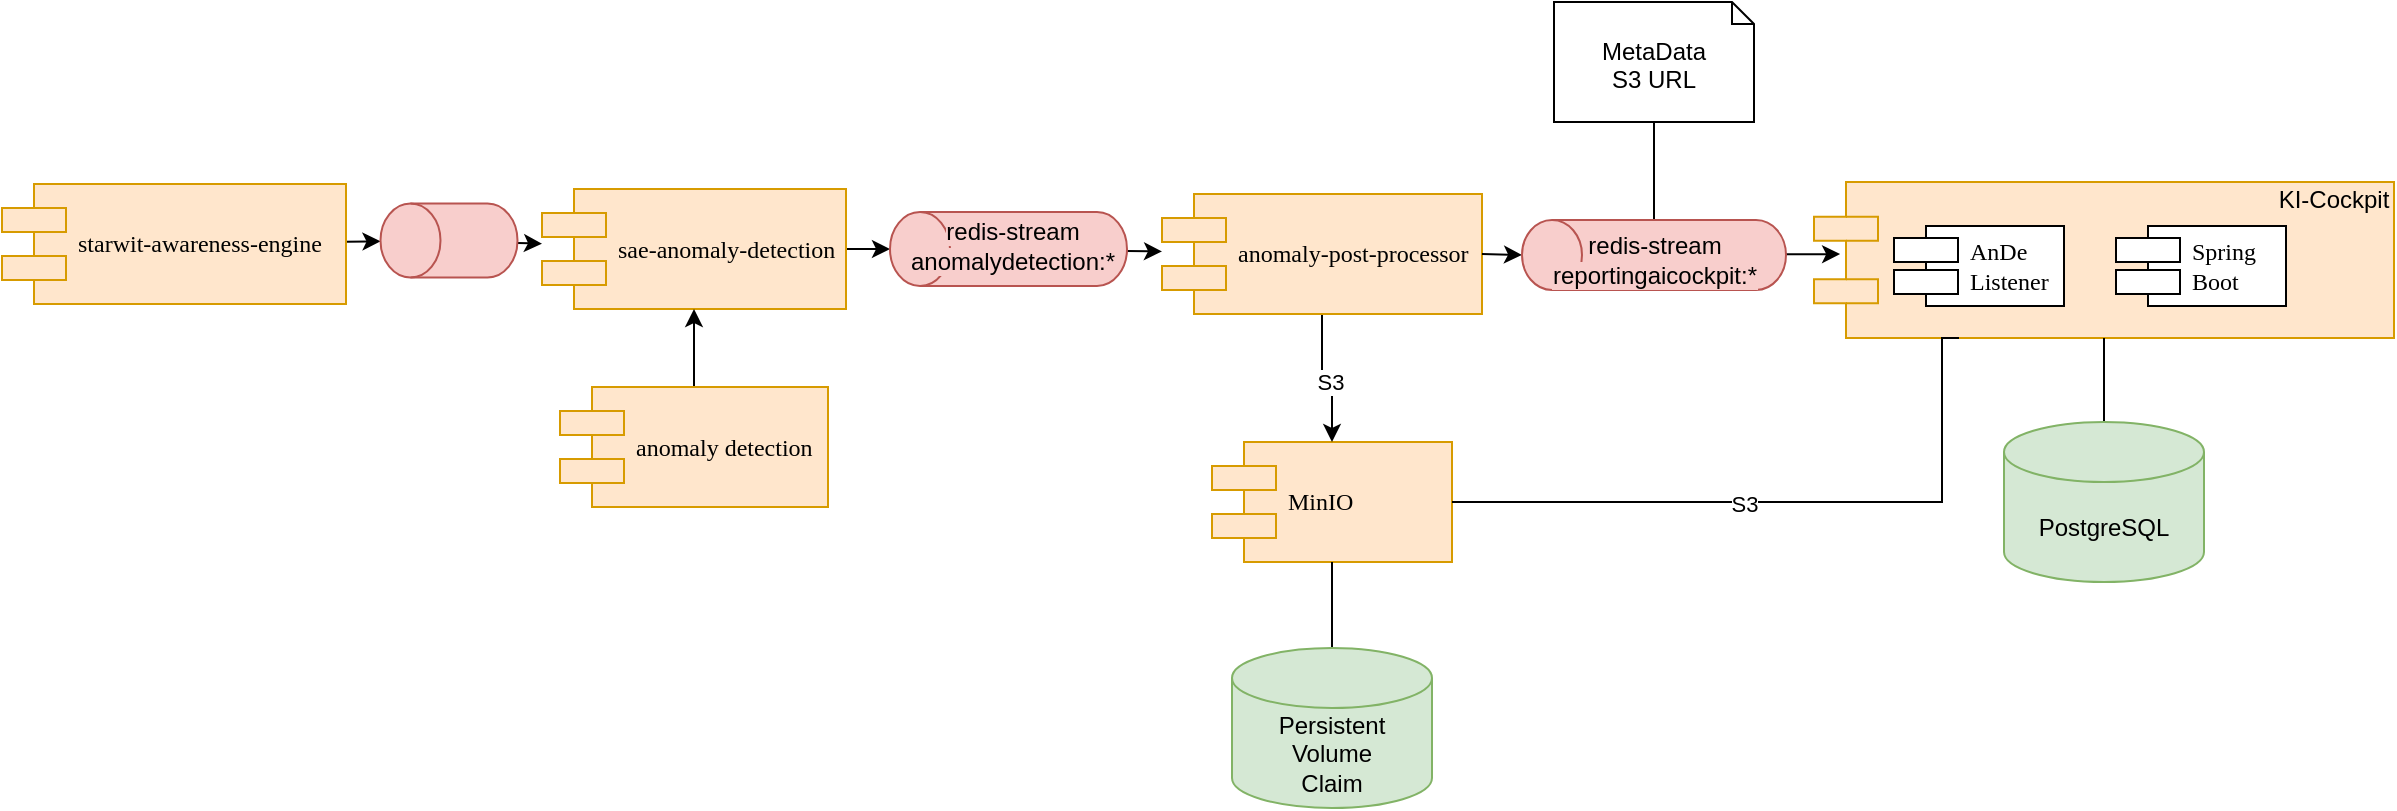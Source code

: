 <mxfile>
    <diagram name="draft" id="a3xRBjFOB7cAsyfC0EUM">
        <mxGraphModel dx="1318" dy="598" grid="1" gridSize="10" guides="1" tooltips="1" connect="1" arrows="1" fold="1" page="1" pageScale="1" pageWidth="1100" pageHeight="850" background="none" math="0" shadow="0">
            <root>
                <mxCell id="D_3S4Ifsa7l87r18UFxj-0"/>
                <mxCell id="D_3S4Ifsa7l87r18UFxj-1" parent="D_3S4Ifsa7l87r18UFxj-0"/>
                <mxCell id="D_3S4Ifsa7l87r18UFxj-2" value="" style="shape=component;align=left;spacingLeft=36;rounded=0;shadow=0;comic=0;labelBackgroundColor=none;strokeWidth=1;fontFamily=Verdana;fontSize=12;html=1;fillColor=#ffe6cc;strokeColor=#d79b00;" parent="D_3S4Ifsa7l87r18UFxj-1" vertex="1">
                    <mxGeometry x="936" y="440" width="290" height="78" as="geometry"/>
                </mxCell>
                <mxCell id="D_3S4Ifsa7l87r18UFxj-5" value="MinIO" style="shape=component;align=left;spacingLeft=36;rounded=0;shadow=0;comic=0;labelBackgroundColor=none;strokeWidth=1;fontFamily=Verdana;fontSize=12;html=1;fillColor=#ffe6cc;strokeColor=#d79b00;" parent="D_3S4Ifsa7l87r18UFxj-1" vertex="1">
                    <mxGeometry x="635" y="570" width="120" height="60" as="geometry"/>
                </mxCell>
                <mxCell id="D_3S4Ifsa7l87r18UFxj-6" value="" style="edgeStyle=orthogonalEdgeStyle;rounded=0;orthogonalLoop=1;jettySize=auto;html=1;" parent="D_3S4Ifsa7l87r18UFxj-1" source="D_3S4Ifsa7l87r18UFxj-10" target="D_3S4Ifsa7l87r18UFxj-5" edge="1">
                    <mxGeometry relative="1" as="geometry"/>
                </mxCell>
                <mxCell id="D_3S4Ifsa7l87r18UFxj-7" value="S3" style="edgeLabel;html=1;align=center;verticalAlign=middle;resizable=0;points=[];" parent="D_3S4Ifsa7l87r18UFxj-6" vertex="1" connectable="0">
                    <mxGeometry x="0.022" y="-2" relative="1" as="geometry">
                        <mxPoint as="offset"/>
                    </mxGeometry>
                </mxCell>
                <mxCell id="yyzwWI7Gfhoeo8dUbkyk-1" value="" style="edgeStyle=none;sketch=0;hachureGap=4;jiggle=2;curveFitting=1;html=1;fontFamily=Architects Daughter;fontSource=https%3A%2F%2Ffonts.googleapis.com%2Fcss%3Ffamily%3DArchitects%2BDaughter;fontSize=16;" parent="D_3S4Ifsa7l87r18UFxj-1" source="D_3S4Ifsa7l87r18UFxj-8" target="D_3S4Ifsa7l87r18UFxj-13" edge="1">
                    <mxGeometry relative="1" as="geometry"/>
                </mxCell>
                <mxCell id="D_3S4Ifsa7l87r18UFxj-8" value="sae-anomaly-detection" style="shape=component;align=left;spacingLeft=36;rounded=0;shadow=0;comic=0;labelBackgroundColor=none;strokeWidth=1;fontFamily=Verdana;fontSize=12;html=1;fillColor=#ffe6cc;strokeColor=#d79b00;" parent="D_3S4Ifsa7l87r18UFxj-1" vertex="1">
                    <mxGeometry x="300" y="443.5" width="152" height="60" as="geometry"/>
                </mxCell>
                <mxCell id="D_3S4Ifsa7l87r18UFxj-10" value="anomaly-post-processor" style="shape=component;align=left;spacingLeft=36;rounded=0;shadow=0;comic=0;labelBackgroundColor=none;strokeWidth=1;fontFamily=Verdana;fontSize=12;html=1;fillColor=#ffe6cc;strokeColor=#d79b00;" parent="D_3S4Ifsa7l87r18UFxj-1" vertex="1">
                    <mxGeometry x="610" y="446" width="160" height="60" as="geometry"/>
                </mxCell>
                <mxCell id="D_3S4Ifsa7l87r18UFxj-12" value="" style="edgeStyle=orthogonalEdgeStyle;rounded=0;orthogonalLoop=1;jettySize=auto;html=1;endArrow=none;endFill=0;exitX=1;exitY=0.5;exitDx=0;exitDy=0;exitPerimeter=0;" parent="D_3S4Ifsa7l87r18UFxj-1" source="yyzwWI7Gfhoeo8dUbkyk-3" target="D_3S4Ifsa7l87r18UFxj-21" edge="1">
                    <mxGeometry relative="1" as="geometry"/>
                </mxCell>
                <mxCell id="yyzwWI7Gfhoeo8dUbkyk-2" value="" style="edgeStyle=none;sketch=0;hachureGap=4;jiggle=2;curveFitting=1;html=1;fontFamily=Architects Daughter;fontSource=https%3A%2F%2Ffonts.googleapis.com%2Fcss%3Ffamily%3DArchitects%2BDaughter;fontSize=16;" parent="D_3S4Ifsa7l87r18UFxj-1" source="D_3S4Ifsa7l87r18UFxj-13" target="D_3S4Ifsa7l87r18UFxj-10" edge="1">
                    <mxGeometry relative="1" as="geometry"/>
                </mxCell>
                <mxCell id="D_3S4Ifsa7l87r18UFxj-13" value="" style="shape=cylinder3;whiteSpace=wrap;html=1;boundedLbl=1;backgroundOutline=1;size=15;rotation=270;textDirection=vertical-lr;fillColor=#f8cecc;strokeColor=#b85450;" parent="D_3S4Ifsa7l87r18UFxj-1" vertex="1">
                    <mxGeometry x="514.75" y="414.25" width="37" height="118.5" as="geometry"/>
                </mxCell>
                <mxCell id="D_3S4Ifsa7l87r18UFxj-14" value="AnDe&lt;br&gt;Listener" style="shape=component;align=left;spacingLeft=36;rounded=0;shadow=0;comic=0;labelBackgroundColor=none;strokeWidth=1;fontFamily=Verdana;fontSize=12;html=1;" parent="D_3S4Ifsa7l87r18UFxj-1" vertex="1">
                    <mxGeometry x="976" y="462" width="85" height="40" as="geometry"/>
                </mxCell>
                <mxCell id="D_3S4Ifsa7l87r18UFxj-15" value="" style="edgeStyle=orthogonalEdgeStyle;rounded=0;orthogonalLoop=1;jettySize=auto;html=1;endArrow=none;endFill=0;" parent="D_3S4Ifsa7l87r18UFxj-1" source="D_3S4Ifsa7l87r18UFxj-16" target="D_3S4Ifsa7l87r18UFxj-2" edge="1">
                    <mxGeometry relative="1" as="geometry">
                        <mxPoint x="1081" y="604" as="sourcePoint"/>
                    </mxGeometry>
                </mxCell>
                <mxCell id="D_3S4Ifsa7l87r18UFxj-16" value="PostgreSQL" style="shape=cylinder3;whiteSpace=wrap;html=1;boundedLbl=1;backgroundOutline=1;size=15;fillColor=#d5e8d4;strokeColor=#82b366;" parent="D_3S4Ifsa7l87r18UFxj-1" vertex="1">
                    <mxGeometry x="1031" y="560" width="100" height="80" as="geometry"/>
                </mxCell>
                <mxCell id="D_3S4Ifsa7l87r18UFxj-17" value="" style="endArrow=none;html=1;rounded=0;edgeStyle=orthogonalEdgeStyle;exitX=1;exitY=0.5;exitDx=0;exitDy=0;entryX=0.25;entryY=1;entryDx=0;entryDy=0;" parent="D_3S4Ifsa7l87r18UFxj-1" source="D_3S4Ifsa7l87r18UFxj-5" target="D_3S4Ifsa7l87r18UFxj-2" edge="1">
                    <mxGeometry width="50" height="50" relative="1" as="geometry">
                        <mxPoint x="630" y="750" as="sourcePoint"/>
                        <mxPoint x="680" y="700" as="targetPoint"/>
                        <Array as="points">
                            <mxPoint x="1000" y="600"/>
                            <mxPoint x="1000" y="518"/>
                        </Array>
                    </mxGeometry>
                </mxCell>
                <mxCell id="D_3S4Ifsa7l87r18UFxj-18" value="S3" style="edgeLabel;html=1;align=center;verticalAlign=middle;resizable=0;points=[];" parent="D_3S4Ifsa7l87r18UFxj-17" vertex="1" connectable="0">
                    <mxGeometry x="-0.131" y="-1" relative="1" as="geometry">
                        <mxPoint as="offset"/>
                    </mxGeometry>
                </mxCell>
                <mxCell id="D_3S4Ifsa7l87r18UFxj-19" value="" style="edgeStyle=orthogonalEdgeStyle;rounded=0;orthogonalLoop=1;jettySize=auto;html=1;endArrow=none;endFill=0;" parent="D_3S4Ifsa7l87r18UFxj-1" source="D_3S4Ifsa7l87r18UFxj-20" target="D_3S4Ifsa7l87r18UFxj-5" edge="1">
                    <mxGeometry relative="1" as="geometry"/>
                </mxCell>
                <mxCell id="D_3S4Ifsa7l87r18UFxj-20" value="Persistent&lt;br&gt;Volume&lt;br&gt;Claim" style="shape=cylinder3;whiteSpace=wrap;html=1;boundedLbl=1;backgroundOutline=1;size=15;fillColor=#d5e8d4;strokeColor=#82b366;" parent="D_3S4Ifsa7l87r18UFxj-1" vertex="1">
                    <mxGeometry x="645" y="673" width="100" height="80" as="geometry"/>
                </mxCell>
                <mxCell id="D_3S4Ifsa7l87r18UFxj-21" value="&lt;div style=&quot;text-align: left;&quot;&gt;&lt;span style=&quot;background-color: initial;&quot;&gt;MetaData&lt;/span&gt;&lt;/div&gt;S3 URL" style="shape=note2;boundedLbl=1;whiteSpace=wrap;html=1;size=11;verticalAlign=top;align=center;" parent="D_3S4Ifsa7l87r18UFxj-1" vertex="1">
                    <mxGeometry x="806" y="350" width="100" height="60" as="geometry"/>
                </mxCell>
                <mxCell id="D_3S4Ifsa7l87r18UFxj-22" value="Spring&lt;br&gt;Boot" style="shape=component;align=left;spacingLeft=36;rounded=0;shadow=0;comic=0;labelBackgroundColor=none;strokeWidth=1;fontFamily=Verdana;fontSize=12;html=1;" parent="D_3S4Ifsa7l87r18UFxj-1" vertex="1">
                    <mxGeometry x="1087" y="462" width="85" height="40" as="geometry"/>
                </mxCell>
                <mxCell id="D_3S4Ifsa7l87r18UFxj-23" value="KI-Cockpit" style="text;html=1;align=center;verticalAlign=middle;whiteSpace=wrap;rounded=0;" parent="D_3S4Ifsa7l87r18UFxj-1" vertex="1">
                    <mxGeometry x="1166" y="434" width="60" height="30" as="geometry"/>
                </mxCell>
                <mxCell id="yyzwWI7Gfhoeo8dUbkyk-0" value="" style="endArrow=classic;html=1;hachureGap=4;fontFamily=Architects Daughter;fontSource=https%3A%2F%2Ffonts.googleapis.com%2Fcss%3Ffamily%3DArchitects%2BDaughter;fontSize=16;exitX=1;exitY=0.5;exitDx=0;exitDy=0;entryX=0.5;entryY=0;entryDx=0;entryDy=0;entryPerimeter=0;" parent="D_3S4Ifsa7l87r18UFxj-1" source="D_3S4Ifsa7l87r18UFxj-10" target="yyzwWI7Gfhoeo8dUbkyk-3" edge="1">
                    <mxGeometry width="50" height="50" relative="1" as="geometry">
                        <mxPoint x="780" y="500" as="sourcePoint"/>
                        <mxPoint x="830" y="450" as="targetPoint"/>
                    </mxGeometry>
                </mxCell>
                <mxCell id="yyzwWI7Gfhoeo8dUbkyk-4" value="" style="edgeStyle=none;sketch=0;hachureGap=4;jiggle=2;curveFitting=1;html=1;fontFamily=Architects Daughter;fontSource=https%3A%2F%2Ffonts.googleapis.com%2Fcss%3Ffamily%3DArchitects%2BDaughter;fontSize=16;entryX=0.045;entryY=0.462;entryDx=0;entryDy=0;entryPerimeter=0;" parent="D_3S4Ifsa7l87r18UFxj-1" source="yyzwWI7Gfhoeo8dUbkyk-3" target="D_3S4Ifsa7l87r18UFxj-2" edge="1">
                    <mxGeometry relative="1" as="geometry"/>
                </mxCell>
                <mxCell id="yyzwWI7Gfhoeo8dUbkyk-3" value="" style="shape=cylinder3;whiteSpace=wrap;html=1;boundedLbl=1;backgroundOutline=1;size=15;rotation=270;textDirection=vertical-lr;fillColor=#f8cecc;strokeColor=#b85450;" parent="D_3S4Ifsa7l87r18UFxj-1" vertex="1">
                    <mxGeometry x="838.5" y="410.5" width="35" height="132" as="geometry"/>
                </mxCell>
                <mxCell id="0" value="&lt;span style=&quot;background-color: rgb(248, 206, 204);&quot;&gt;redis-stream&lt;br&gt;anomalydetection:*&lt;/span&gt;" style="text;html=1;strokeColor=none;fillColor=none;align=center;verticalAlign=middle;whiteSpace=wrap;rounded=0;" parent="D_3S4Ifsa7l87r18UFxj-1" vertex="1">
                    <mxGeometry x="497.75" y="462" width="75" height="20" as="geometry"/>
                </mxCell>
                <mxCell id="1" value="&lt;span style=&quot;background-color: rgb(248, 206, 204);&quot;&gt;redis-stream&lt;br&gt;reportingaicockpit:*&lt;/span&gt;" style="text;html=1;strokeColor=none;fillColor=none;align=center;verticalAlign=middle;whiteSpace=wrap;rounded=0;" parent="D_3S4Ifsa7l87r18UFxj-1" vertex="1">
                    <mxGeometry x="818.5" y="469" width="75" height="20" as="geometry"/>
                </mxCell>
                <mxCell id="4" value="" style="edgeStyle=none;html=1;" parent="D_3S4Ifsa7l87r18UFxj-1" source="2" target="3" edge="1">
                    <mxGeometry relative="1" as="geometry"/>
                </mxCell>
                <mxCell id="2" value="starwit-awareness-engine" style="shape=component;align=left;spacingLeft=36;rounded=0;shadow=0;comic=0;labelBackgroundColor=none;strokeWidth=1;fontFamily=Verdana;fontSize=12;html=1;fillColor=#ffe6cc;strokeColor=#d79b00;" parent="D_3S4Ifsa7l87r18UFxj-1" vertex="1">
                    <mxGeometry x="30" y="441" width="172" height="60" as="geometry"/>
                </mxCell>
                <mxCell id="5" value="" style="edgeStyle=none;html=1;" parent="D_3S4Ifsa7l87r18UFxj-1" source="3" target="D_3S4Ifsa7l87r18UFxj-8" edge="1">
                    <mxGeometry relative="1" as="geometry"/>
                </mxCell>
                <mxCell id="3" value="" style="shape=cylinder3;whiteSpace=wrap;html=1;boundedLbl=1;backgroundOutline=1;size=15;rotation=270;textDirection=vertical-lr;fillColor=#f8cecc;strokeColor=#b85450;" parent="D_3S4Ifsa7l87r18UFxj-1" vertex="1">
                    <mxGeometry x="235" y="435" width="37" height="68.5" as="geometry"/>
                </mxCell>
                <mxCell id="7" style="edgeStyle=none;html=1;entryX=0.5;entryY=1;entryDx=0;entryDy=0;" parent="D_3S4Ifsa7l87r18UFxj-1" source="6" target="D_3S4Ifsa7l87r18UFxj-8" edge="1">
                    <mxGeometry relative="1" as="geometry"/>
                </mxCell>
                <mxCell id="6" value="anomaly detection" style="shape=component;align=left;spacingLeft=36;rounded=0;shadow=0;comic=0;labelBackgroundColor=none;strokeWidth=1;fontFamily=Verdana;fontSize=12;html=1;fillColor=#ffe6cc;strokeColor=#d79b00;" parent="D_3S4Ifsa7l87r18UFxj-1" vertex="1">
                    <mxGeometry x="309" y="542.5" width="134" height="60" as="geometry"/>
                </mxCell>
            </root>
        </mxGraphModel>
    </diagram>
    <diagram name="Deployment Option 1" id="u-UFPv0DjZsWNiKmiKGw">
        <mxGraphModel dx="1318" dy="598" grid="1" gridSize="10" guides="1" tooltips="1" connect="1" arrows="1" fold="1" page="1" pageScale="1" pageWidth="1100" pageHeight="850" background="none" math="0" shadow="0">
            <root>
                <mxCell id="oXKrkx4APH8yopa26a5v-0"/>
                <mxCell id="84qNt7v-MmPcpYl2-deS-1" value="Deployment" parent="oXKrkx4APH8yopa26a5v-0"/>
                <mxCell id="84qNt7v-MmPcpYl2-deS-2" value="onPremis" style="rounded=0;whiteSpace=wrap;html=1;verticalAlign=top;align=left;" parent="84qNt7v-MmPcpYl2-deS-1" vertex="1">
                    <mxGeometry x="30" y="40" width="570" height="470" as="geometry"/>
                </mxCell>
                <mxCell id="84qNt7v-MmPcpYl2-deS-5" value="cloud" style="rounded=0;whiteSpace=wrap;html=1;verticalAlign=top;align=left;" parent="84qNt7v-MmPcpYl2-deS-1" vertex="1">
                    <mxGeometry x="610" y="40" width="440" height="470" as="geometry"/>
                </mxCell>
                <mxCell id="oXKrkx4APH8yopa26a5v-1" value="components" parent="oXKrkx4APH8yopa26a5v-0"/>
                <mxCell id="oXKrkx4APH8yopa26a5v-2" value="" style="shape=component;align=left;spacingLeft=36;rounded=0;shadow=0;comic=0;labelBackgroundColor=none;strokeWidth=1;fontFamily=Verdana;fontSize=12;html=1;" parent="oXKrkx4APH8yopa26a5v-1" vertex="1">
                    <mxGeometry x="746" y="170" width="290" height="78" as="geometry"/>
                </mxCell>
                <mxCell id="oXKrkx4APH8yopa26a5v-3" value="MinIO" style="shape=component;align=left;spacingLeft=36;rounded=0;shadow=0;comic=0;labelBackgroundColor=none;strokeWidth=1;fontFamily=Verdana;fontSize=12;html=1;" parent="oXKrkx4APH8yopa26a5v-1" vertex="1">
                    <mxGeometry x="620" y="310" width="120" height="60" as="geometry"/>
                </mxCell>
                <mxCell id="oXKrkx4APH8yopa26a5v-4" value="" style="edgeStyle=orthogonalEdgeStyle;rounded=0;orthogonalLoop=1;jettySize=auto;html=1;" parent="oXKrkx4APH8yopa26a5v-1" source="oXKrkx4APH8yopa26a5v-8" target="oXKrkx4APH8yopa26a5v-3" edge="1">
                    <mxGeometry relative="1" as="geometry">
                        <Array as="points">
                            <mxPoint x="540" y="340"/>
                        </Array>
                    </mxGeometry>
                </mxCell>
                <mxCell id="oXKrkx4APH8yopa26a5v-5" value="S3" style="edgeLabel;html=1;align=center;verticalAlign=middle;resizable=0;points=[];" parent="oXKrkx4APH8yopa26a5v-4" vertex="1" connectable="0">
                    <mxGeometry x="0.022" y="-2" relative="1" as="geometry">
                        <mxPoint as="offset"/>
                    </mxGeometry>
                </mxCell>
                <mxCell id="oXKrkx4APH8yopa26a5v-6" value="" style="edgeStyle=none;sketch=0;hachureGap=4;jiggle=2;curveFitting=1;html=1;fontFamily=Architects Daughter;fontSource=https%3A%2F%2Ffonts.googleapis.com%2Fcss%3Ffamily%3DArchitects%2BDaughter;fontSize=16;" parent="oXKrkx4APH8yopa26a5v-1" source="oXKrkx4APH8yopa26a5v-7" target="oXKrkx4APH8yopa26a5v-11" edge="1">
                    <mxGeometry relative="1" as="geometry"/>
                </mxCell>
                <mxCell id="oXKrkx4APH8yopa26a5v-7" value="AnDe" style="shape=component;align=left;spacingLeft=36;rounded=0;shadow=0;comic=0;labelBackgroundColor=none;strokeWidth=1;fontFamily=Verdana;fontSize=12;html=1;" parent="oXKrkx4APH8yopa26a5v-1" vertex="1">
                    <mxGeometry x="180" y="170" width="120" height="60" as="geometry"/>
                </mxCell>
                <mxCell id="oXKrkx4APH8yopa26a5v-8" value="SAnDe" style="shape=component;align=left;spacingLeft=36;rounded=0;shadow=0;comic=0;labelBackgroundColor=none;strokeWidth=1;fontFamily=Verdana;fontSize=12;html=1;" parent="oXKrkx4APH8yopa26a5v-1" vertex="1">
                    <mxGeometry x="460" y="176" width="120" height="60" as="geometry"/>
                </mxCell>
                <mxCell id="oXKrkx4APH8yopa26a5v-9" value="" style="edgeStyle=orthogonalEdgeStyle;rounded=0;orthogonalLoop=1;jettySize=auto;html=1;endArrow=none;endFill=0;exitX=1;exitY=0.5;exitDx=0;exitDy=0;exitPerimeter=0;" parent="oXKrkx4APH8yopa26a5v-1" source="oXKrkx4APH8yopa26a5v-24" target="oXKrkx4APH8yopa26a5v-19" edge="1">
                    <mxGeometry relative="1" as="geometry"/>
                </mxCell>
                <mxCell id="oXKrkx4APH8yopa26a5v-10" value="" style="edgeStyle=none;sketch=0;hachureGap=4;jiggle=2;curveFitting=1;html=1;fontFamily=Architects Daughter;fontSource=https%3A%2F%2Ffonts.googleapis.com%2Fcss%3Ffamily%3DArchitects%2BDaughter;fontSize=16;" parent="oXKrkx4APH8yopa26a5v-1" source="oXKrkx4APH8yopa26a5v-11" target="oXKrkx4APH8yopa26a5v-8" edge="1">
                    <mxGeometry relative="1" as="geometry"/>
                </mxCell>
                <mxCell id="oXKrkx4APH8yopa26a5v-11" value="Redis1" style="shape=cylinder3;whiteSpace=wrap;html=1;boundedLbl=1;backgroundOutline=1;size=15;rotation=270;textDirection=vertical-lr;" parent="oXKrkx4APH8yopa26a5v-1" vertex="1">
                    <mxGeometry x="340" y="164" width="60" height="80" as="geometry"/>
                </mxCell>
                <mxCell id="oXKrkx4APH8yopa26a5v-12" value="AnDe&lt;br&gt;Listener" style="shape=component;align=left;spacingLeft=36;rounded=0;shadow=0;comic=0;labelBackgroundColor=none;strokeWidth=1;fontFamily=Verdana;fontSize=12;html=1;" parent="oXKrkx4APH8yopa26a5v-1" vertex="1">
                    <mxGeometry x="786" y="194" width="85" height="40" as="geometry"/>
                </mxCell>
                <mxCell id="oXKrkx4APH8yopa26a5v-13" value="" style="edgeStyle=orthogonalEdgeStyle;rounded=0;orthogonalLoop=1;jettySize=auto;html=1;endArrow=none;endFill=0;" parent="oXKrkx4APH8yopa26a5v-1" source="oXKrkx4APH8yopa26a5v-14" target="oXKrkx4APH8yopa26a5v-2" edge="1">
                    <mxGeometry relative="1" as="geometry">
                        <mxPoint x="891" y="334" as="sourcePoint"/>
                    </mxGeometry>
                </mxCell>
                <mxCell id="oXKrkx4APH8yopa26a5v-14" value="PostgreSQL" style="shape=cylinder3;whiteSpace=wrap;html=1;boundedLbl=1;backgroundOutline=1;size=15;" parent="oXKrkx4APH8yopa26a5v-1" vertex="1">
                    <mxGeometry x="841" y="290" width="100" height="80" as="geometry"/>
                </mxCell>
                <mxCell id="oXKrkx4APH8yopa26a5v-15" value="" style="endArrow=none;html=1;rounded=0;edgeStyle=orthogonalEdgeStyle;exitX=1;exitY=0.75;exitDx=0;exitDy=0;entryX=0.25;entryY=1;entryDx=0;entryDy=0;" parent="oXKrkx4APH8yopa26a5v-1" source="oXKrkx4APH8yopa26a5v-3" target="oXKrkx4APH8yopa26a5v-2" edge="1">
                    <mxGeometry width="50" height="50" relative="1" as="geometry">
                        <mxPoint x="440" y="480" as="sourcePoint"/>
                        <mxPoint x="490" y="430" as="targetPoint"/>
                        <Array as="points">
                            <mxPoint x="810" y="355"/>
                            <mxPoint x="810" y="248"/>
                        </Array>
                    </mxGeometry>
                </mxCell>
                <mxCell id="oXKrkx4APH8yopa26a5v-16" value="S3" style="edgeLabel;html=1;align=center;verticalAlign=middle;resizable=0;points=[];" parent="oXKrkx4APH8yopa26a5v-15" vertex="1" connectable="0">
                    <mxGeometry x="-0.131" y="-1" relative="1" as="geometry">
                        <mxPoint as="offset"/>
                    </mxGeometry>
                </mxCell>
                <mxCell id="oXKrkx4APH8yopa26a5v-17" value="" style="edgeStyle=orthogonalEdgeStyle;rounded=0;orthogonalLoop=1;jettySize=auto;html=1;endArrow=none;endFill=0;" parent="oXKrkx4APH8yopa26a5v-1" source="oXKrkx4APH8yopa26a5v-18" target="oXKrkx4APH8yopa26a5v-3" edge="1">
                    <mxGeometry relative="1" as="geometry"/>
                </mxCell>
                <mxCell id="oXKrkx4APH8yopa26a5v-18" value="Persistent&lt;br&gt;Volume&lt;br&gt;Claim" style="shape=cylinder3;whiteSpace=wrap;html=1;boundedLbl=1;backgroundOutline=1;size=15;" parent="oXKrkx4APH8yopa26a5v-1" vertex="1">
                    <mxGeometry x="630" y="413" width="100" height="80" as="geometry"/>
                </mxCell>
                <mxCell id="oXKrkx4APH8yopa26a5v-19" value="&lt;div style=&quot;text-align: left;&quot;&gt;&lt;span style=&quot;background-color: initial;&quot;&gt;MetaData&lt;/span&gt;&lt;/div&gt;S3 URL" style="shape=note2;boundedLbl=1;whiteSpace=wrap;html=1;size=11;verticalAlign=top;align=center;" parent="oXKrkx4APH8yopa26a5v-1" vertex="1">
                    <mxGeometry x="620" y="69" width="100" height="60" as="geometry"/>
                </mxCell>
                <mxCell id="oXKrkx4APH8yopa26a5v-20" value="Spring&lt;br&gt;Boot" style="shape=component;align=left;spacingLeft=36;rounded=0;shadow=0;comic=0;labelBackgroundColor=none;strokeWidth=1;fontFamily=Verdana;fontSize=12;html=1;" parent="oXKrkx4APH8yopa26a5v-1" vertex="1">
                    <mxGeometry x="911" y="194" width="85" height="40" as="geometry"/>
                </mxCell>
                <mxCell id="oXKrkx4APH8yopa26a5v-21" value="KI-Cockpit" style="text;html=1;align=center;verticalAlign=middle;whiteSpace=wrap;rounded=0;" parent="oXKrkx4APH8yopa26a5v-1" vertex="1">
                    <mxGeometry x="976" y="164" width="60" height="30" as="geometry"/>
                </mxCell>
                <mxCell id="oXKrkx4APH8yopa26a5v-22" value="" style="endArrow=classic;html=1;hachureGap=4;fontFamily=Architects Daughter;fontSource=https%3A%2F%2Ffonts.googleapis.com%2Fcss%3Ffamily%3DArchitects%2BDaughter;fontSize=16;exitX=1;exitY=0.5;exitDx=0;exitDy=0;entryX=0.5;entryY=0;entryDx=0;entryDy=0;entryPerimeter=0;" parent="oXKrkx4APH8yopa26a5v-1" source="oXKrkx4APH8yopa26a5v-8" target="oXKrkx4APH8yopa26a5v-24" edge="1">
                    <mxGeometry width="50" height="50" relative="1" as="geometry">
                        <mxPoint x="590" y="230" as="sourcePoint"/>
                        <mxPoint x="640" y="180" as="targetPoint"/>
                    </mxGeometry>
                </mxCell>
                <mxCell id="oXKrkx4APH8yopa26a5v-23" value="" style="edgeStyle=none;sketch=0;hachureGap=4;jiggle=2;curveFitting=1;html=1;fontFamily=Architects Daughter;fontSource=https%3A%2F%2Ffonts.googleapis.com%2Fcss%3Ffamily%3DArchitects%2BDaughter;fontSize=16;entryX=0.045;entryY=0.462;entryDx=0;entryDy=0;entryPerimeter=0;" parent="oXKrkx4APH8yopa26a5v-1" source="oXKrkx4APH8yopa26a5v-24" target="oXKrkx4APH8yopa26a5v-2" edge="1">
                    <mxGeometry relative="1" as="geometry"/>
                </mxCell>
                <mxCell id="oXKrkx4APH8yopa26a5v-24" value="Redis2" style="shape=cylinder3;whiteSpace=wrap;html=1;boundedLbl=1;backgroundOutline=1;size=15;rotation=270;textDirection=vertical-lr;" parent="oXKrkx4APH8yopa26a5v-1" vertex="1">
                    <mxGeometry x="640" y="166" width="60" height="80" as="geometry"/>
                </mxCell>
                <mxCell id="84qNt7v-MmPcpYl2-deS-0" value="" style="fontColor=#0066CC;verticalAlign=top;verticalLabelPosition=bottom;labelPosition=center;align=center;html=1;outlineConnect=0;fillColor=#CCCCCC;strokeColor=#6881B3;gradientColor=none;gradientDirection=north;strokeWidth=2;shape=mxgraph.networks.security_camera;" parent="oXKrkx4APH8yopa26a5v-1" vertex="1">
                    <mxGeometry x="270" y="80" width="60" height="49" as="geometry"/>
                </mxCell>
                <mxCell id="84qNt7v-MmPcpYl2-deS-6" value="" style="edgeStyle=none;html=1;" parent="oXKrkx4APH8yopa26a5v-1" source="84qNt7v-MmPcpYl2-deS-4" target="oXKrkx4APH8yopa26a5v-7" edge="1">
                    <mxGeometry relative="1" as="geometry"/>
                </mxCell>
                <mxCell id="84qNt7v-MmPcpYl2-deS-4" value="SAE" style="shape=component;align=left;spacingLeft=36;rounded=0;shadow=0;comic=0;labelBackgroundColor=none;strokeWidth=1;fontFamily=Verdana;fontSize=12;html=1;" parent="oXKrkx4APH8yopa26a5v-1" vertex="1">
                    <mxGeometry x="30" y="172" width="120" height="60" as="geometry"/>
                </mxCell>
            </root>
        </mxGraphModel>
    </diagram>
    <diagram name="Deployment Option 2" id="qMj3BfsI_T58n7TyWxik">
        <mxGraphModel dx="1318" dy="598" grid="1" gridSize="10" guides="1" tooltips="1" connect="1" arrows="1" fold="1" page="1" pageScale="1" pageWidth="1100" pageHeight="850" background="none" math="0" shadow="0">
            <root>
                <mxCell id="FTh1BCPypeRiLLbVmUH3-0"/>
                <mxCell id="FTh1BCPypeRiLLbVmUH3-1" value="Untitled Layer" parent="FTh1BCPypeRiLLbVmUH3-0"/>
                <mxCell id="FTh1BCPypeRiLLbVmUH3-2" value="onPremis" style="rounded=0;whiteSpace=wrap;html=1;verticalAlign=top;align=left;" parent="FTh1BCPypeRiLLbVmUH3-1" vertex="1">
                    <mxGeometry x="30" y="40" width="560" height="470" as="geometry"/>
                </mxCell>
                <mxCell id="FTh1BCPypeRiLLbVmUH3-3" value="cloud" style="rounded=0;whiteSpace=wrap;html=1;verticalAlign=top;align=left;" parent="FTh1BCPypeRiLLbVmUH3-1" vertex="1">
                    <mxGeometry x="600" y="40" width="450" height="470" as="geometry"/>
                </mxCell>
                <mxCell id="FTh1BCPypeRiLLbVmUH3-4" value="components" parent="FTh1BCPypeRiLLbVmUH3-0"/>
                <mxCell id="FTh1BCPypeRiLLbVmUH3-5" value="" style="shape=component;align=left;spacingLeft=36;rounded=0;shadow=0;comic=0;labelBackgroundColor=none;strokeWidth=1;fontFamily=Verdana;fontSize=12;html=1;" parent="FTh1BCPypeRiLLbVmUH3-4" vertex="1">
                    <mxGeometry x="746" y="170" width="290" height="78" as="geometry"/>
                </mxCell>
                <mxCell id="FTh1BCPypeRiLLbVmUH3-6" value="MinIO" style="shape=component;align=left;spacingLeft=36;rounded=0;shadow=0;comic=0;labelBackgroundColor=none;strokeWidth=1;fontFamily=Verdana;fontSize=12;html=1;" parent="FTh1BCPypeRiLLbVmUH3-4" vertex="1">
                    <mxGeometry x="620" y="310" width="120" height="60" as="geometry"/>
                </mxCell>
                <mxCell id="FTh1BCPypeRiLLbVmUH3-7" value="" style="edgeStyle=orthogonalEdgeStyle;rounded=0;orthogonalLoop=1;jettySize=auto;html=1;" parent="FTh1BCPypeRiLLbVmUH3-4" source="FTh1BCPypeRiLLbVmUH3-11" target="FTh1BCPypeRiLLbVmUH3-6" edge="1">
                    <mxGeometry relative="1" as="geometry">
                        <Array as="points">
                            <mxPoint x="540" y="340"/>
                        </Array>
                    </mxGeometry>
                </mxCell>
                <mxCell id="FTh1BCPypeRiLLbVmUH3-8" value="S3" style="edgeLabel;html=1;align=center;verticalAlign=middle;resizable=0;points=[];" parent="FTh1BCPypeRiLLbVmUH3-7" vertex="1" connectable="0">
                    <mxGeometry x="0.022" y="-2" relative="1" as="geometry">
                        <mxPoint as="offset"/>
                    </mxGeometry>
                </mxCell>
                <mxCell id="FTh1BCPypeRiLLbVmUH3-9" value="" style="edgeStyle=none;sketch=0;hachureGap=4;jiggle=2;curveFitting=1;html=1;fontFamily=Architects Daughter;fontSource=https%3A%2F%2Ffonts.googleapis.com%2Fcss%3Ffamily%3DArchitects%2BDaughter;fontSize=16;" parent="FTh1BCPypeRiLLbVmUH3-4" source="FTh1BCPypeRiLLbVmUH3-10" target="FTh1BCPypeRiLLbVmUH3-14" edge="1">
                    <mxGeometry relative="1" as="geometry"/>
                </mxCell>
                <mxCell id="FTh1BCPypeRiLLbVmUH3-10" value="AnDe" style="shape=component;align=left;spacingLeft=36;rounded=0;shadow=0;comic=0;labelBackgroundColor=none;strokeWidth=1;fontFamily=Verdana;fontSize=12;html=1;" parent="FTh1BCPypeRiLLbVmUH3-4" vertex="1">
                    <mxGeometry x="180" y="170" width="120" height="60" as="geometry"/>
                </mxCell>
                <mxCell id="FTh1BCPypeRiLLbVmUH3-11" value="SAnDe" style="shape=component;align=left;spacingLeft=36;rounded=0;shadow=0;comic=0;labelBackgroundColor=none;strokeWidth=1;fontFamily=Verdana;fontSize=12;html=1;" parent="FTh1BCPypeRiLLbVmUH3-4" vertex="1">
                    <mxGeometry x="460" y="176" width="120" height="60" as="geometry"/>
                </mxCell>
                <mxCell id="FTh1BCPypeRiLLbVmUH3-12" value="" style="edgeStyle=orthogonalEdgeStyle;rounded=0;orthogonalLoop=1;jettySize=auto;html=1;endArrow=none;endFill=0;exitX=1;exitY=0.5;exitDx=0;exitDy=0;exitPerimeter=0;" parent="FTh1BCPypeRiLLbVmUH3-4" source="FTh1BCPypeRiLLbVmUH3-27" target="FTh1BCPypeRiLLbVmUH3-22" edge="1">
                    <mxGeometry relative="1" as="geometry"/>
                </mxCell>
                <mxCell id="FTh1BCPypeRiLLbVmUH3-13" value="" style="edgeStyle=none;sketch=0;hachureGap=4;jiggle=2;curveFitting=1;html=1;fontFamily=Architects Daughter;fontSource=https%3A%2F%2Ffonts.googleapis.com%2Fcss%3Ffamily%3DArchitects%2BDaughter;fontSize=16;" parent="FTh1BCPypeRiLLbVmUH3-4" source="FTh1BCPypeRiLLbVmUH3-14" target="FTh1BCPypeRiLLbVmUH3-11" edge="1">
                    <mxGeometry relative="1" as="geometry"/>
                </mxCell>
                <mxCell id="FTh1BCPypeRiLLbVmUH3-14" value="Redis1" style="shape=cylinder3;whiteSpace=wrap;html=1;boundedLbl=1;backgroundOutline=1;size=15;rotation=270;textDirection=vertical-lr;" parent="FTh1BCPypeRiLLbVmUH3-4" vertex="1">
                    <mxGeometry x="353" y="164" width="60" height="80" as="geometry"/>
                </mxCell>
                <mxCell id="FTh1BCPypeRiLLbVmUH3-15" value="AnDe&lt;br&gt;Listener" style="shape=component;align=left;spacingLeft=36;rounded=0;shadow=0;comic=0;labelBackgroundColor=none;strokeWidth=1;fontFamily=Verdana;fontSize=12;html=1;" parent="FTh1BCPypeRiLLbVmUH3-4" vertex="1">
                    <mxGeometry x="786" y="194" width="85" height="40" as="geometry"/>
                </mxCell>
                <mxCell id="FTh1BCPypeRiLLbVmUH3-16" value="" style="edgeStyle=orthogonalEdgeStyle;rounded=0;orthogonalLoop=1;jettySize=auto;html=1;endArrow=none;endFill=0;" parent="FTh1BCPypeRiLLbVmUH3-4" source="FTh1BCPypeRiLLbVmUH3-17" target="FTh1BCPypeRiLLbVmUH3-5" edge="1">
                    <mxGeometry relative="1" as="geometry">
                        <mxPoint x="891" y="334" as="sourcePoint"/>
                    </mxGeometry>
                </mxCell>
                <mxCell id="FTh1BCPypeRiLLbVmUH3-17" value="PostgreSQL" style="shape=cylinder3;whiteSpace=wrap;html=1;boundedLbl=1;backgroundOutline=1;size=15;" parent="FTh1BCPypeRiLLbVmUH3-4" vertex="1">
                    <mxGeometry x="841" y="290" width="100" height="80" as="geometry"/>
                </mxCell>
                <mxCell id="FTh1BCPypeRiLLbVmUH3-18" value="" style="endArrow=none;html=1;rounded=0;edgeStyle=orthogonalEdgeStyle;exitX=1;exitY=0.75;exitDx=0;exitDy=0;entryX=0.25;entryY=1;entryDx=0;entryDy=0;" parent="FTh1BCPypeRiLLbVmUH3-4" source="FTh1BCPypeRiLLbVmUH3-6" target="FTh1BCPypeRiLLbVmUH3-5" edge="1">
                    <mxGeometry width="50" height="50" relative="1" as="geometry">
                        <mxPoint x="440" y="480" as="sourcePoint"/>
                        <mxPoint x="490" y="430" as="targetPoint"/>
                        <Array as="points">
                            <mxPoint x="810" y="355"/>
                            <mxPoint x="810" y="248"/>
                        </Array>
                    </mxGeometry>
                </mxCell>
                <mxCell id="FTh1BCPypeRiLLbVmUH3-19" value="S3" style="edgeLabel;html=1;align=center;verticalAlign=middle;resizable=0;points=[];" parent="FTh1BCPypeRiLLbVmUH3-18" vertex="1" connectable="0">
                    <mxGeometry x="-0.131" y="-1" relative="1" as="geometry">
                        <mxPoint as="offset"/>
                    </mxGeometry>
                </mxCell>
                <mxCell id="FTh1BCPypeRiLLbVmUH3-20" value="" style="edgeStyle=orthogonalEdgeStyle;rounded=0;orthogonalLoop=1;jettySize=auto;html=1;endArrow=none;endFill=0;" parent="FTh1BCPypeRiLLbVmUH3-4" source="FTh1BCPypeRiLLbVmUH3-21" target="FTh1BCPypeRiLLbVmUH3-6" edge="1">
                    <mxGeometry relative="1" as="geometry"/>
                </mxCell>
                <mxCell id="FTh1BCPypeRiLLbVmUH3-21" value="Persistent&lt;br&gt;Volume&lt;br&gt;Claim" style="shape=cylinder3;whiteSpace=wrap;html=1;boundedLbl=1;backgroundOutline=1;size=15;" parent="FTh1BCPypeRiLLbVmUH3-4" vertex="1">
                    <mxGeometry x="630" y="413" width="100" height="80" as="geometry"/>
                </mxCell>
                <mxCell id="FTh1BCPypeRiLLbVmUH3-22" value="&lt;div style=&quot;text-align: left;&quot;&gt;&lt;span style=&quot;background-color: initial;&quot;&gt;MetaData&lt;/span&gt;&lt;/div&gt;S3 URL" style="shape=note2;boundedLbl=1;whiteSpace=wrap;html=1;size=11;verticalAlign=top;align=center;" parent="FTh1BCPypeRiLLbVmUH3-4" vertex="1">
                    <mxGeometry x="620" y="69" width="100" height="60" as="geometry"/>
                </mxCell>
                <mxCell id="FTh1BCPypeRiLLbVmUH3-23" value="Spring&lt;br&gt;Boot" style="shape=component;align=left;spacingLeft=36;rounded=0;shadow=0;comic=0;labelBackgroundColor=none;strokeWidth=1;fontFamily=Verdana;fontSize=12;html=1;" parent="FTh1BCPypeRiLLbVmUH3-4" vertex="1">
                    <mxGeometry x="911" y="194" width="85" height="40" as="geometry"/>
                </mxCell>
                <mxCell id="FTh1BCPypeRiLLbVmUH3-24" value="KI-Cockpit" style="text;html=1;align=center;verticalAlign=middle;whiteSpace=wrap;rounded=0;" parent="FTh1BCPypeRiLLbVmUH3-4" vertex="1">
                    <mxGeometry x="976" y="164" width="60" height="30" as="geometry"/>
                </mxCell>
                <mxCell id="FTh1BCPypeRiLLbVmUH3-25" value="" style="endArrow=classic;html=1;hachureGap=4;fontFamily=Architects Daughter;fontSource=https%3A%2F%2Ffonts.googleapis.com%2Fcss%3Ffamily%3DArchitects%2BDaughter;fontSize=16;exitX=1;exitY=0.5;exitDx=0;exitDy=0;entryX=0.5;entryY=0;entryDx=0;entryDy=0;entryPerimeter=0;" parent="FTh1BCPypeRiLLbVmUH3-4" source="FTh1BCPypeRiLLbVmUH3-11" target="FTh1BCPypeRiLLbVmUH3-27" edge="1">
                    <mxGeometry width="50" height="50" relative="1" as="geometry">
                        <mxPoint x="590" y="230" as="sourcePoint"/>
                        <mxPoint x="640" y="180" as="targetPoint"/>
                    </mxGeometry>
                </mxCell>
                <mxCell id="FTh1BCPypeRiLLbVmUH3-26" value="" style="edgeStyle=none;sketch=0;hachureGap=4;jiggle=2;curveFitting=1;html=1;fontFamily=Architects Daughter;fontSource=https%3A%2F%2Ffonts.googleapis.com%2Fcss%3Ffamily%3DArchitects%2BDaughter;fontSize=16;entryX=0.045;entryY=0.462;entryDx=0;entryDy=0;entryPerimeter=0;" parent="FTh1BCPypeRiLLbVmUH3-4" source="FTh1BCPypeRiLLbVmUH3-27" target="FTh1BCPypeRiLLbVmUH3-5" edge="1">
                    <mxGeometry relative="1" as="geometry"/>
                </mxCell>
                <mxCell id="FTh1BCPypeRiLLbVmUH3-27" value="RedisCloud" style="shape=cylinder3;whiteSpace=wrap;html=1;boundedLbl=1;backgroundOutline=1;size=15;rotation=270;textDirection=vertical-lr;" parent="FTh1BCPypeRiLLbVmUH3-4" vertex="1">
                    <mxGeometry x="635" y="165" width="70" height="80" as="geometry"/>
                </mxCell>
                <mxCell id="FTh1BCPypeRiLLbVmUH3-28" value="" style="fontColor=#0066CC;verticalAlign=top;verticalLabelPosition=bottom;labelPosition=center;align=center;html=1;outlineConnect=0;fillColor=#CCCCCC;strokeColor=#6881B3;gradientColor=none;gradientDirection=north;strokeWidth=2;shape=mxgraph.networks.security_camera;" parent="FTh1BCPypeRiLLbVmUH3-4" vertex="1">
                    <mxGeometry x="140" y="90" width="60" height="49" as="geometry"/>
                </mxCell>
                <mxCell id="FTh1BCPypeRiLLbVmUH3-29" value="" style="edgeStyle=none;html=1;" parent="FTh1BCPypeRiLLbVmUH3-4" source="FTh1BCPypeRiLLbVmUH3-30" target="FTh1BCPypeRiLLbVmUH3-10" edge="1">
                    <mxGeometry relative="1" as="geometry"/>
                </mxCell>
                <mxCell id="FTh1BCPypeRiLLbVmUH3-30" value="SAE" style="shape=component;align=left;spacingLeft=36;rounded=0;shadow=0;comic=0;labelBackgroundColor=none;strokeWidth=1;fontFamily=Verdana;fontSize=12;html=1;" parent="FTh1BCPypeRiLLbVmUH3-4" vertex="1">
                    <mxGeometry x="30" y="172" width="120" height="60" as="geometry"/>
                </mxCell>
            </root>
        </mxGraphModel>
    </diagram>
    <diagram name="Page-1" id="5f0bae14-7c28-e335-631c-24af17079c00">
        <mxGraphModel dx="1396" dy="652" grid="1" gridSize="10" guides="1" tooltips="1" connect="1" arrows="1" fold="1" page="1" pageScale="1" pageWidth="1100" pageHeight="850" background="none" math="0" shadow="0">
            <root>
                <mxCell id="0"/>
                <mxCell id="1" parent="0"/>
                <mxCell id="MxHcLkCPxdAbKTUCakO2-9" value="" style="shape=component;align=left;spacingLeft=36;rounded=0;shadow=0;comic=0;labelBackgroundColor=none;strokeWidth=1;fontFamily=Verdana;fontSize=12;html=1;" parent="1" vertex="1">
                    <mxGeometry x="827" y="436" width="290" height="78" as="geometry"/>
                </mxCell>
                <mxCell id="MxHcLkCPxdAbKTUCakO2-4" value="" style="edgeStyle=orthogonalEdgeStyle;rounded=0;orthogonalLoop=1;jettySize=auto;html=1;exitX=1;exitY=0.25;exitDx=0;exitDy=0;entryX=0.5;entryY=1;entryDx=0;entryDy=0;endArrow=none;endFill=0;" parent="1" source="39150e848f15840c-5" target="MxHcLkCPxdAbKTUCakO2-3" edge="1">
                    <mxGeometry relative="1" as="geometry"/>
                </mxCell>
                <mxCell id="MxHcLkCPxdAbKTUCakO2-22" value="S3" style="edgeLabel;html=1;align=center;verticalAlign=middle;resizable=0;points=[];" parent="MxHcLkCPxdAbKTUCakO2-4" vertex="1" connectable="0">
                    <mxGeometry x="0.012" relative="1" as="geometry">
                        <mxPoint as="offset"/>
                    </mxGeometry>
                </mxCell>
                <mxCell id="39150e848f15840c-5" value="MinIO" style="shape=component;align=left;spacingLeft=36;rounded=0;shadow=0;comic=0;labelBackgroundColor=none;strokeWidth=1;fontFamily=Verdana;fontSize=12;html=1;" parent="1" vertex="1">
                    <mxGeometry x="343" y="562" width="120" height="60" as="geometry"/>
                </mxCell>
                <mxCell id="MxHcLkCPxdAbKTUCakO2-1" value="" style="edgeStyle=orthogonalEdgeStyle;rounded=0;orthogonalLoop=1;jettySize=auto;html=1;exitX=0.5;exitY=1;exitDx=0;exitDy=0;" parent="1" source="39150e848f15840c-10" target="39150e848f15840c-5" edge="1">
                    <mxGeometry relative="1" as="geometry"/>
                </mxCell>
                <mxCell id="MxHcLkCPxdAbKTUCakO2-2" value="S3" style="edgeLabel;html=1;align=center;verticalAlign=middle;resizable=0;points=[];" parent="MxHcLkCPxdAbKTUCakO2-1" vertex="1" connectable="0">
                    <mxGeometry x="0.022" y="-2" relative="1" as="geometry">
                        <mxPoint as="offset"/>
                    </mxGeometry>
                </mxCell>
                <mxCell id="39150e848f15840c-10" value="AnDe" style="shape=component;align=left;spacingLeft=36;rounded=0;shadow=0;comic=0;labelBackgroundColor=none;strokeWidth=1;fontFamily=Verdana;fontSize=12;html=1;" parent="1" vertex="1">
                    <mxGeometry x="343" y="461" width="120" height="60" as="geometry"/>
                </mxCell>
                <mxCell id="MxHcLkCPxdAbKTUCakO2-6" value="" style="edgeStyle=orthogonalEdgeStyle;rounded=0;orthogonalLoop=1;jettySize=auto;html=1;" parent="1" source="MxHcLkCPxdAbKTUCakO2-3" target="MxHcLkCPxdAbKTUCakO2-5" edge="1">
                    <mxGeometry relative="1" as="geometry"/>
                </mxCell>
                <mxCell id="MxHcLkCPxdAbKTUCakO2-3" value="AnDe&lt;br&gt;Exporter" style="shape=component;align=left;spacingLeft=36;rounded=0;shadow=0;comic=0;labelBackgroundColor=none;strokeWidth=1;fontFamily=Verdana;fontSize=12;html=1;" parent="1" vertex="1">
                    <mxGeometry x="550" y="460" width="120" height="60" as="geometry"/>
                </mxCell>
                <mxCell id="MxHcLkCPxdAbKTUCakO2-8" value="" style="edgeStyle=orthogonalEdgeStyle;rounded=0;orthogonalLoop=1;jettySize=auto;html=1;endArrow=none;endFill=0;entryX=0;entryY=0.7;entryDx=0;entryDy=0;" parent="1" source="MxHcLkCPxdAbKTUCakO2-5" target="MxHcLkCPxdAbKTUCakO2-9" edge="1">
                    <mxGeometry relative="1" as="geometry"/>
                </mxCell>
                <mxCell id="MxHcLkCPxdAbKTUCakO2-21" value="" style="edgeStyle=orthogonalEdgeStyle;rounded=0;orthogonalLoop=1;jettySize=auto;html=1;endArrow=none;endFill=0;" parent="1" source="MxHcLkCPxdAbKTUCakO2-5" target="MxHcLkCPxdAbKTUCakO2-20" edge="1">
                    <mxGeometry relative="1" as="geometry"/>
                </mxCell>
                <mxCell id="MxHcLkCPxdAbKTUCakO2-5" value="Redis" style="shape=cylinder3;whiteSpace=wrap;html=1;boundedLbl=1;backgroundOutline=1;size=15;rotation=270;textDirection=vertical-lr;" parent="1" vertex="1">
                    <mxGeometry x="707" y="450" width="60" height="80" as="geometry"/>
                </mxCell>
                <mxCell id="MxHcLkCPxdAbKTUCakO2-7" value="AnDe&lt;br&gt;Listener" style="shape=component;align=left;spacingLeft=36;rounded=0;shadow=0;comic=0;labelBackgroundColor=none;strokeWidth=1;fontFamily=Verdana;fontSize=12;html=1;" parent="1" vertex="1">
                    <mxGeometry x="867" y="466" width="85" height="40" as="geometry"/>
                </mxCell>
                <mxCell id="MxHcLkCPxdAbKTUCakO2-12" value="" style="edgeStyle=orthogonalEdgeStyle;rounded=0;orthogonalLoop=1;jettySize=auto;html=1;endArrow=none;endFill=0;" parent="1" source="MxHcLkCPxdAbKTUCakO2-11" target="MxHcLkCPxdAbKTUCakO2-9" edge="1">
                    <mxGeometry relative="1" as="geometry"/>
                </mxCell>
                <mxCell id="MxHcLkCPxdAbKTUCakO2-11" value="PostgreSQL" style="shape=cylinder3;whiteSpace=wrap;html=1;boundedLbl=1;backgroundOutline=1;size=15;" parent="1" vertex="1">
                    <mxGeometry x="922" y="536" width="100" height="80" as="geometry"/>
                </mxCell>
                <mxCell id="MxHcLkCPxdAbKTUCakO2-15" value="" style="endArrow=none;html=1;rounded=0;edgeStyle=orthogonalEdgeStyle;exitX=1;exitY=0.75;exitDx=0;exitDy=0;entryX=0.25;entryY=1;entryDx=0;entryDy=0;" parent="1" source="39150e848f15840c-5" target="MxHcLkCPxdAbKTUCakO2-9" edge="1">
                    <mxGeometry width="50" height="50" relative="1" as="geometry">
                        <mxPoint x="630" y="750" as="sourcePoint"/>
                        <mxPoint x="680" y="700" as="targetPoint"/>
                        <Array as="points">
                            <mxPoint x="900" y="607"/>
                            <mxPoint x="900" y="514"/>
                        </Array>
                    </mxGeometry>
                </mxCell>
                <mxCell id="MxHcLkCPxdAbKTUCakO2-19" value="S3" style="edgeLabel;html=1;align=center;verticalAlign=middle;resizable=0;points=[];" parent="MxHcLkCPxdAbKTUCakO2-15" vertex="1" connectable="0">
                    <mxGeometry x="-0.131" y="-1" relative="1" as="geometry">
                        <mxPoint as="offset"/>
                    </mxGeometry>
                </mxCell>
                <mxCell id="MxHcLkCPxdAbKTUCakO2-18" value="" style="edgeStyle=orthogonalEdgeStyle;rounded=0;orthogonalLoop=1;jettySize=auto;html=1;endArrow=none;endFill=0;" parent="1" source="MxHcLkCPxdAbKTUCakO2-17" target="39150e848f15840c-5" edge="1">
                    <mxGeometry relative="1" as="geometry"/>
                </mxCell>
                <mxCell id="MxHcLkCPxdAbKTUCakO2-17" value="Persistent&lt;br&gt;Volume&lt;br&gt;Claim" style="shape=cylinder3;whiteSpace=wrap;html=1;boundedLbl=1;backgroundOutline=1;size=15;" parent="1" vertex="1">
                    <mxGeometry x="353" y="662" width="100" height="80" as="geometry"/>
                </mxCell>
                <mxCell id="MxHcLkCPxdAbKTUCakO2-20" value="MetaData&lt;br&gt;S3 URL" style="shape=note2;boundedLbl=1;whiteSpace=wrap;html=1;size=25;verticalAlign=top;align=center;" parent="1" vertex="1">
                    <mxGeometry x="697" y="367" width="80" height="60" as="geometry"/>
                </mxCell>
                <mxCell id="MxHcLkCPxdAbKTUCakO2-23" value="Spring&lt;br&gt;Boot" style="shape=component;align=left;spacingLeft=36;rounded=0;shadow=0;comic=0;labelBackgroundColor=none;strokeWidth=1;fontFamily=Verdana;fontSize=12;html=1;" parent="1" vertex="1">
                    <mxGeometry x="992" y="466" width="85" height="40" as="geometry"/>
                </mxCell>
                <mxCell id="MxHcLkCPxdAbKTUCakO2-24" value="KI-Cockpit" style="text;html=1;align=center;verticalAlign=middle;whiteSpace=wrap;rounded=0;" parent="1" vertex="1">
                    <mxGeometry x="1057" y="436" width="60" height="30" as="geometry"/>
                </mxCell>
            </root>
        </mxGraphModel>
    </diagram>
</mxfile>